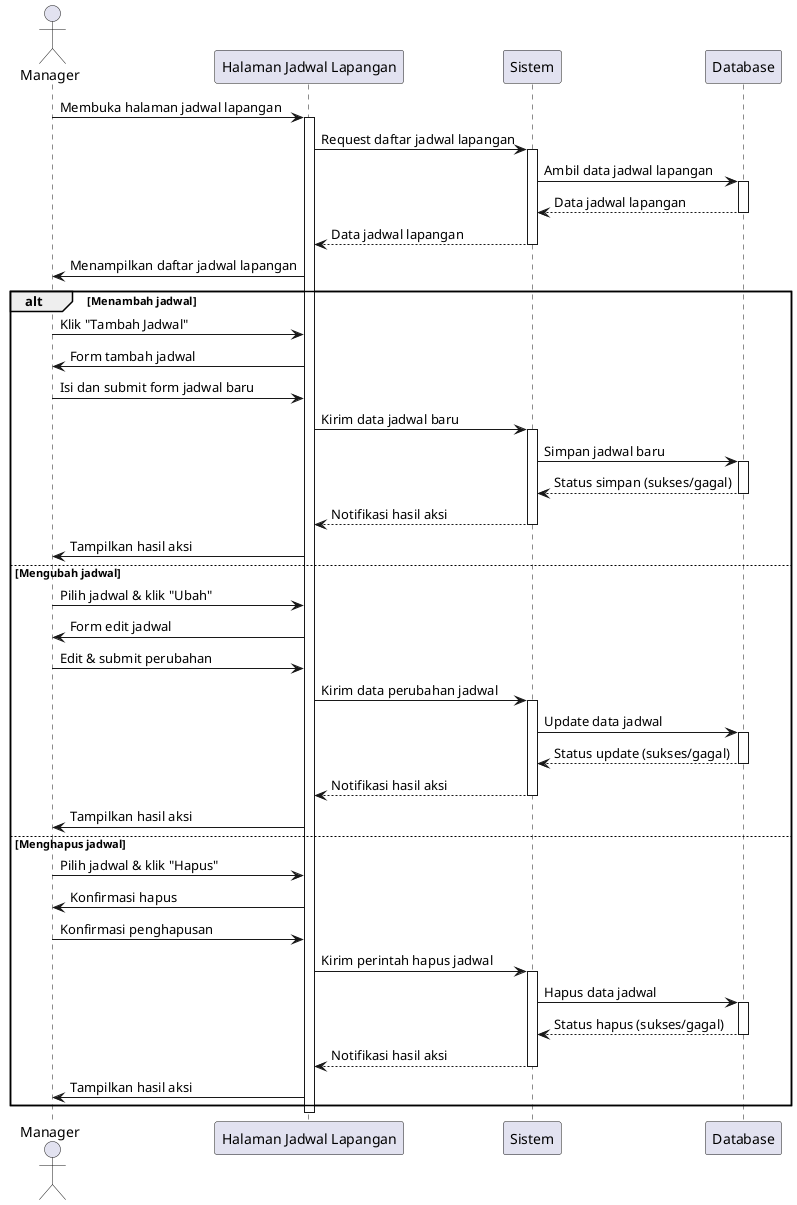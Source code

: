 @startuml
actor Manager
participant "Halaman Jadwal Lapangan" as SchedulePage
participant "Sistem" as System
participant "Database" as DB

Manager -> SchedulePage : Membuka halaman jadwal lapangan
activate SchedulePage
SchedulePage -> System : Request daftar jadwal lapangan
activate System
System -> DB : Ambil data jadwal lapangan
activate DB
DB --> System : Data jadwal lapangan
deactivate DB
System --> SchedulePage : Data jadwal lapangan
deactivate System
SchedulePage -> Manager : Menampilkan daftar jadwal lapangan

alt Menambah jadwal
    Manager -> SchedulePage : Klik "Tambah Jadwal"
    SchedulePage -> Manager : Form tambah jadwal
    Manager -> SchedulePage : Isi dan submit form jadwal baru
    SchedulePage -> System : Kirim data jadwal baru
    activate System
    System -> DB : Simpan jadwal baru
    activate DB
    DB --> System : Status simpan (sukses/gagal)
    deactivate DB
    System --> SchedulePage : Notifikasi hasil aksi
    deactivate System
    SchedulePage -> Manager : Tampilkan hasil aksi
else Mengubah jadwal
    Manager -> SchedulePage : Pilih jadwal & klik "Ubah"
    SchedulePage -> Manager : Form edit jadwal
    Manager -> SchedulePage : Edit & submit perubahan
    SchedulePage -> System : Kirim data perubahan jadwal
    activate System
    System -> DB : Update data jadwal
    activate DB
    DB --> System : Status update (sukses/gagal)
    deactivate DB
    System --> SchedulePage : Notifikasi hasil aksi
    deactivate System
    SchedulePage -> Manager : Tampilkan hasil aksi
else Menghapus jadwal
    Manager -> SchedulePage : Pilih jadwal & klik "Hapus"
    SchedulePage -> Manager : Konfirmasi hapus
    Manager -> SchedulePage : Konfirmasi penghapusan
    SchedulePage -> System : Kirim perintah hapus jadwal
    activate System
    System -> DB : Hapus data jadwal
    activate DB
    DB --> System : Status hapus (sukses/gagal)
    deactivate DB
    System --> SchedulePage : Notifikasi hasil aksi
    deactivate System
    SchedulePage -> Manager : Tampilkan hasil aksi
end

deactivate SchedulePage

@enduml
